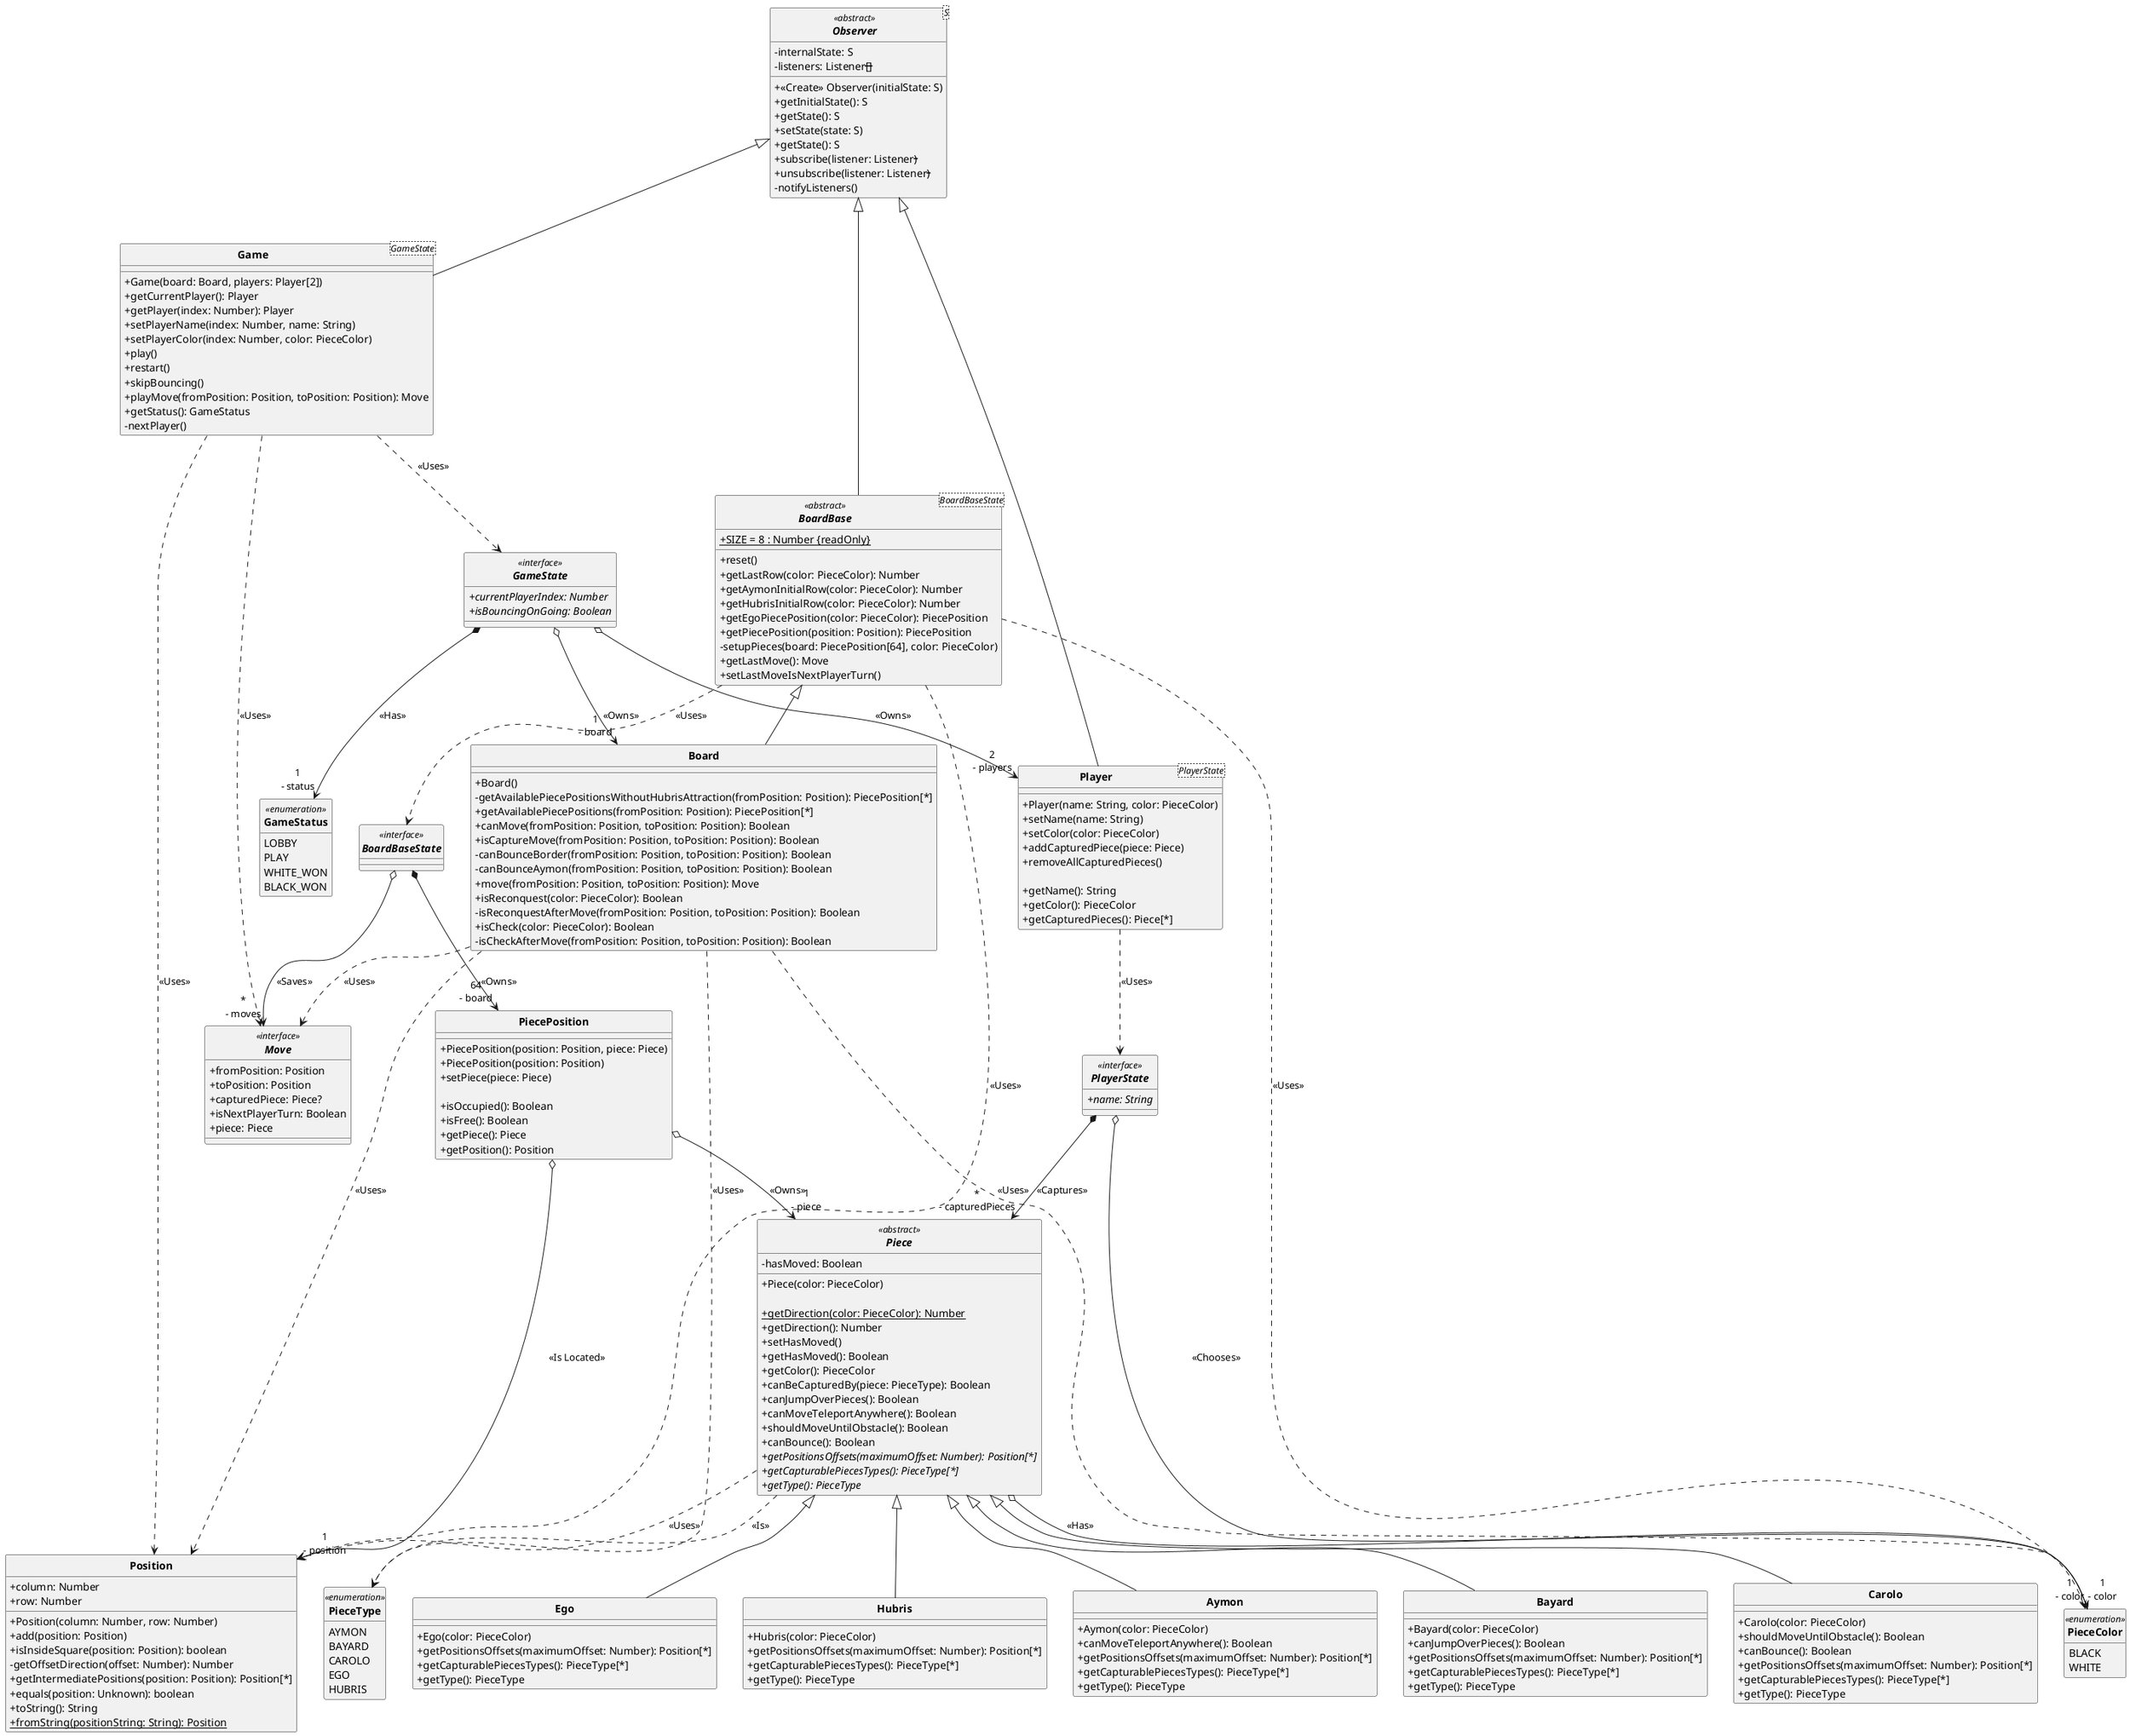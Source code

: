 @startuml UML

skinparam style strictuml
skinparam classAttributeIconSize 0
skinparam classFontStyle Bold
hide enum methods

' TODO: Update UML with current implementation

enum GameStatus <<enumeration>> {
  LOBBY
  PLAY
  WHITE_WON
  BLACK_WON
}

interface GameState <<interface>> {
  {field} + currentPlayerIndex: Number {abstract}
  {field} + isBouncingOnGoing: Boolean {abstract}
}
GameState o--> "1\n- board" Board : <<Owns>>
GameState o--> "2\n- players" Player : <<Owns>>
GameState *--> "1\n- status" GameStatus : <<Has>>

class Game<GameState> extends Observer {
  {method} + Game(board: Board, players: Player[2])
  {method} + getCurrentPlayer(): Player
  {method} + getPlayer(index: Number): Player
  {method} + setPlayerName(index: Number, name: String)
  {method} + setPlayerColor(index: Number, color: PieceColor)
  {method} + play()
  {method} + restart()
  {method} + skipBouncing()
  {method} + playMove(fromPosition: Position, toPosition: Position): Move
  {method} + getStatus(): GameStatus
  {method} - nextPlayer()
}
Game ..> GameState : <<Uses>>
Game ..> Position : <<Uses>>
Game ..> Move : <<Uses>>

interface PlayerState <<interface>> {
  {field} + name: String {abstract}
}
PlayerState o--> "1\n- color" PieceColor : <<Chooses>>
PlayerState *--> "*\n- capturedPieces" Piece : <<Captures>>

class Player<PlayerState> extends Observer {
  {method} + Player(name: String, color: PieceColor)
  {method} + setName(name: String)
  {method} + setColor(color: PieceColor)
  {method} + addCapturedPiece(piece: Piece)
  {method} + removeAllCapturedPieces()

  {method} + getName(): String
  {method} + getColor(): PieceColor
  {method} + getCapturedPieces(): Piece[*]
}
Player ..> PlayerState : <<Uses>>

enum PieceType <<enumeration>> {
  AYMON
  BAYARD
  CAROLO
  EGO
  HUBRIS
}

enum PieceColor <<enumeration>> {
  BLACK
  WHITE

  {method} + getOpposite(): PieceColor
}

abstract class Piece <<abstract>> {
  {field} - hasMoved: Boolean

  {method} + Piece(color: PieceColor)

  {method} + getDirection(color: PieceColor): Number {static}
  {method} + getDirection(): Number
  {method} + setHasMoved()
  {method} + getHasMoved(): Boolean
  {method} + getColor(): PieceColor
  {method} + canBeCapturedBy(piece: PieceType): Boolean
  {method} + canJumpOverPieces(): Boolean
  {method} + canMoveTeleportAnywhere(): Boolean
  {method} + shouldMoveUntilObstacle(): Boolean
  {method} + canBounce(): Boolean
  {method} + getPositionsOffsets(maximumOffset: Number): Position[*] {abstract}
  {method} + getCapturablePiecesTypes(): PieceType[*] {abstract}
  {method} + getType(): PieceType {abstract}
}
Piece o--> "1\n- color" PieceColor : <<Has>>
Piece ..> Position : <<Uses>>
Piece ..> PieceType : <<Is>>

class Aymon extends Piece {
  {method} + Aymon(color: PieceColor)
  {method} + canMoveTeleportAnywhere(): Boolean
  {method} + getPositionsOffsets(maximumOffset: Number): Position[*]
  {method} + getCapturablePiecesTypes(): PieceType[*]
  {method} + getType(): PieceType
}

class Bayard extends Piece {
  {method} + Bayard(color: PieceColor)
  {method} + canJumpOverPieces(): Boolean
  {method} + getPositionsOffsets(maximumOffset: Number): Position[*]
  {method} + getCapturablePiecesTypes(): PieceType[*]
  {method} + getType(): PieceType
}

class Carolo extends Piece {
  {method} + Carolo(color: PieceColor)
  {method} + shouldMoveUntilObstacle(): Boolean
  {method} + canBounce(): Boolean
  {method} + getPositionsOffsets(maximumOffset: Number): Position[*]
  {method} + getCapturablePiecesTypes(): PieceType[*]
  {method} + getType(): PieceType
}

class Ego extends Piece {
  {method} + Ego(color: PieceColor)
  {method} + getPositionsOffsets(maximumOffset: Number): Position[*]
  {method} + getCapturablePiecesTypes(): PieceType[*]
  {method} + getType(): PieceType
}

class Hubris extends Piece {
  {method} + Hubris(color: PieceColor)
  {method} + getPositionsOffsets(maximumOffset: Number): Position[*]
  {method} + getCapturablePiecesTypes(): PieceType[*]
  {method} + getType(): PieceType
}

interface BoardBaseState <<interface>> {}
BoardBaseState *--> "64\n- board" PiecePosition : <<Owns>>
BoardBaseState o--> "*\n- moves" Move : <<Saves>>

abstract class BoardBase<BoardBaseState> <<abstract>> extends Observer {
  {field} + {static} SIZE = 8 : Number {readOnly}

  {method} + reset()
  {method} + getLastRow(color: PieceColor): Number
  {method} + getAymonInitialRow(color: PieceColor): Number
  {method} + getHubrisInitialRow(color: PieceColor): Number
  {method} + getEgoPiecePosition(color: PieceColor): PiecePosition
  {method} + getPiecePosition(position: Position): PiecePosition
  {method} - setupPieces(board: PiecePosition[64], color: PieceColor)
  {method} + getLastMove(): Move
  {method} + setLastMoveIsNextPlayerTurn()
}
BoardBase ..> BoardBaseState : <<Uses>>
BoardBase ..> Position : <<Uses>>
BoardBase ..> PieceColor : <<Uses>>

class Board extends BoardBase {
  {method} + Board()
  {method} - getAvailablePiecePositionsWithoutHubrisAttraction(fromPosition: Position): PiecePosition[*]
  {method} + getAvailablePiecePositions(fromPosition: Position): PiecePosition[*]
  {method} + canMove(fromPosition: Position, toPosition: Position): Boolean
  {method} + isCaptureMove(fromPosition: Position, toPosition: Position): Boolean
  {method} - canBounceBorder(fromPosition: Position, toPosition: Position): Boolean
  {method} - canBounceAymon(fromPosition: Position, toPosition: Position): Boolean
  {method} + move(fromPosition: Position, toPosition: Position): Move
  {method} + isReconquest(color: PieceColor): Boolean
  {method} - isReconquestAfterMove(fromPosition: Position, toPosition: Position): Boolean
  {method} + isCheck(color: PieceColor): Boolean
  {method} - isCheckAfterMove(fromPosition: Position, toPosition: Position): Boolean
}
Board ..> Position : <<Uses>>
Board ..> PieceColor : <<Uses>>
Board ..> PieceType : <<Uses>>
Board ..> Move : <<Uses>>

interface Move <<interface>> {
  {field} + fromPosition: Position
  {field} + toPosition: Position
  {field} + capturedPiece: Piece?
  {field} + isNextPlayerTurn: Boolean
  {field} + piece: Piece
}

class Position {
  {field} + column: Number
  {field} + row: Number

  {method} + Position(column: Number, row: Number)
  {method} + add(position: Position)
  {method} + isInsideSquare(position: Position): boolean
  {method} - getOffsetDirection(offset: Number): Number
  {method} + getIntermediatePositions(position: Position): Position[*]
  {method} + equals(position: Unknown): boolean
  {method} + toString(): String
  {method} + fromString(positionString: String): Position {static}
}

class PiecePosition {
  {method} + PiecePosition(position: Position, piece: Piece)
  {method} + PiecePosition(position: Position)
  {method} + setPiece(piece: Piece)

  {method} + isOccupied(): Boolean
  {method} + isFree(): Boolean
  {method} + getPiece(): Piece
  {method} + getPosition(): Position
}
PiecePosition o--> "1\n- piece" Piece : <<Owns>>
PiecePosition o--> "1\n- position" Position : <<Is Located>>

abstract class Observer<S> <<abstract>> {
  {field} - internalState: S
  {field} - listeners: Listener<S>[]

  {method} + <<Create>> Observer(initialState: S)
  {method} + getInitialState(): S
  {method} + getState(): S
  {method} + setState(state: S)
  {method} + getState(): S
  {method} + subscribe(listener: Listener<S>)
  {method} + unsubscribe(listener: Listener<S>)
  {method} - notifyListeners()
}

@enduml
